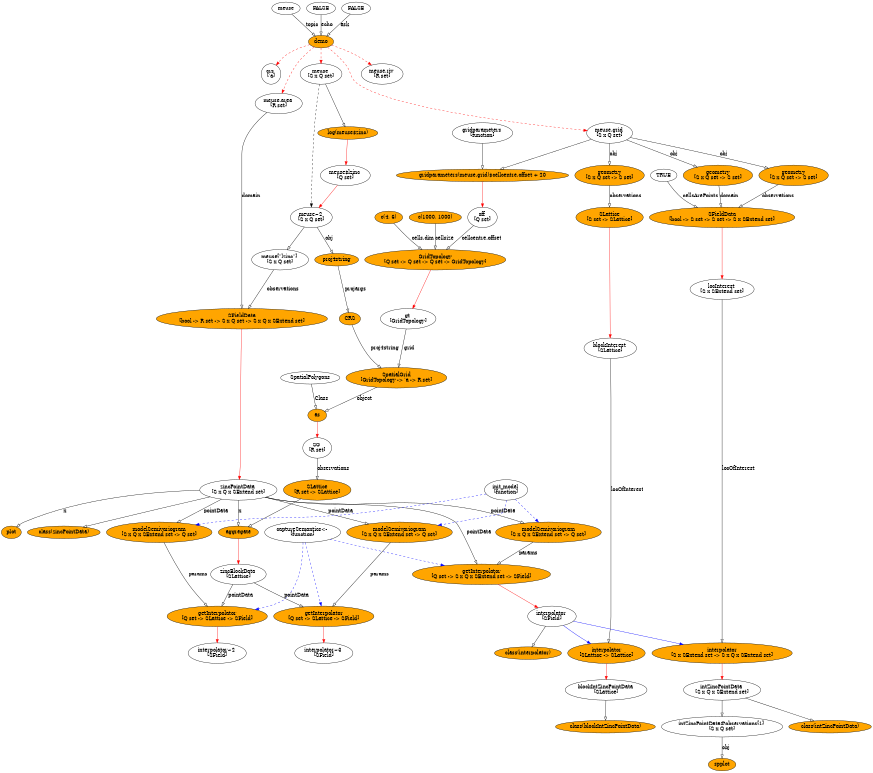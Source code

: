digraph f {
	graph [bgcolor=transparent, fontcolor=black, ratio=fill, splines=TRUE, rank=same, size="5.8125,5.15625", rankdir=TB];
	node [label="\N", shape=ellipse, fixedsize=FALSE, fillcolor=white, style=filled, color=black, fontcolor=black, fontsize=14, height="0.5", width="0.75"];
	edge [headport=center, style=solid, arrowhead=normal, color=black, dir=none, weight="1.0", fontcolor=black, arrowtail=none, fontsize=14, labelfontsize=11, arrowsize=1, minlen=1];
	graph [bb="0,0,2328.8,2062"];
	fcall_uNQiSt [label=demo, fillcolor=orange, width="0.89573", pos="844.52,1954"];
	lt_eARuvp [label=meuse, width="0.98203", pos="743.52,2044"];
	lt_ePf6qR [label=FALSE, width="1.1187", pos="844.52,2044"];
	lt_jKTfEG [label=FALSE, width="1.1187", pos="949.52,2044"];
	crs [label="crs \n['a]", height="0.8171", pos="698.52,1868"];
	meuse [label="meuse \n[S x Q set]", height="0.8171", width="1.4851", pos="844.52,1868"];
	"meuse.area" [label="meuse.area \n[R set]", height="0.8171", width="1.6115", pos="648.52,1790"];
	"meuse.grid" [label="meuse.grid \n[S x Q set]", height="0.8171", width="1.5903", pos="1627.5,1712"];
	"meuse.riv" [label="meuse.riv \n[R set]", height="0.8171", width="1.4521", pos="1017.5,1868"];
	"meuse~2" [label="meuse~2 \n[S x Q set]", height="0.8171", width="1.4851", pos="820.52,1484"];
	"meuse$lzinc" [label="meuse$lzinc \n[Q set]", height="0.8171", width="1.7537", pos="911.52,1598"];
	fcall_ygY4py [label="log(meuse$zinc)", fillcolor=orange, width="2.0888", pos="920.52,1712"];
	zincPointData [label="zincPointData \n[S x Q x SExtend set]", height="0.8171", width="2.6996", pos="640.52,756"];
	fcall_40Baun [label="SFieldData\n[bool -> R set -> S x Q set -> S x Q x SExtend set]", fillcolor=orange, height="0.8171", width="5.8964", pos="642.52,1214"];
	"meuse[\"lzinc\"]" [label="meuse[\"lzinc\"] \n[S x Q set]", height="0.8171", width="2.0137", pos="750.52,1370"];
	fcall_QUg9R4 [label="class(zincPointData)", fillcolor=orange, width="2.5131", pos="173.52,642"];
	fcall_l7ciQW [label=plot, fillcolor=orange, pos="28.516,642"];
	interpolator [label="interpolator \n[SField]", height="0.8171", width="1.6524", pos="1421.5,414"];
	fcall_ZqtvAE [label="getInterpolator\n[Q set -> S x Q x SExtend set -> SField]", fillcolor=orange, height="0.8171", width="4.7569", pos="1279.5,528"];
	fcall_8HJWnl [label="modelSemivariogram\n[S x Q x SExtend set -> Q set]", fillcolor=orange, height="0.8171", width="3.6502", pos="1464.5,642"];
	init_model [label="init_model \n[function]", height="0.8171", width="1.5651", pos="1355.5,756"];
	"captureSemantics<-" [label="captureSemantics<- \n[function]", height="0.8171", width="2.5623", pos="809.52,642"];
	fcall_b3ux3D [label="class(interpolator)", fillcolor=orange, width="2.254", pos="1409.5,316"];
	locInterest [label="locInterest \n[S x SExtend set]", height="0.8171", width="2.2267", pos="1927.5,1292"];
	fcall_A1SrEm [label="SFieldData\n[bool -> S set -> S set -> S x SExtend set]", fillcolor=orange, height="0.8171", width="4.9216", pos="1927.5,1484"];
	fcall_ykZQCb [label="geometry\n[S x Q set -> S set]", fillcolor=orange, height="0.8171", width="2.399", pos="2130.5,1598"];
	fcall_tjx2Ti [label="geometry\n[S x Q set -> S set]", fillcolor=orange, height="0.8171", width="2.399", pos="1927.5,1598"];
	lt_ET3hMU [label=TRUE, width="1.0034", pos="1777.5,1598"];
	intZincPointData [label="intZincPointData \n[S x Q x SExtend set]", height="0.8171", width="2.6996", pos="1929.5,218"];
	fcall_nm3ZQG [label="interpolator\n[S x SExtend set -> S x Q x SExtend set]", fillcolor=orange, height="0.8171", width="4.8141", pos="1927.5,316"];
	fcall_uyX5bE [label="class(intZincPointData)", fillcolor=orange, width="2.8437", pos="2220.5,120"];
	fcall_h0Qt0C [label=spplot, fillcolor=orange, width="0.9534", pos="1929.5,18"];
	"intZincPointData@observations[1]" [label="intZincPointData@observations[1] \n[S x Q set]", height="0.8171", width="4.2315", pos="1929.5,120"];
	blockInterest [label="blockInterest \n[SLattice]", height="0.8171", width="1.812", pos="1631.5,1136"];
	fcall_qR4awT [label="SLattice\n[S set -> SLattice]", fillcolor=orange, height="0.8171", width="2.3152", pos="1629.5,1484"];
	fcall_uh2yNT [label="geometry\n[S x Q set -> S set]", fillcolor=orange, height="0.8171", width="2.399", pos="1627.5,1598"];
	blockIntZincPointData [label="blockIntZincPointData \n[SLattice]", height="0.8171", width="2.896", pos="1615.5,218"];
	fcall_mYnAB2 [label="interpolator\n[SLattice -> SLattice]", fillcolor=orange, height="0.8171", width="2.7043", pos="1618.5,316"];
	fcall_sqhxcS [label="class(blockIntZincPointData)", fillcolor=orange, width="3.4547", pos="1615.5,120"];
	off [label="off \n[Q set]", height="0.8171", width="1.0628", pos="1298.5,1484"];
	fcall_5DySXE [label="gridparameters(meuse.grid)$cellcentre.offset + 20", fillcolor=orange, width="5.6764", pos="1298.5,1598"];
	gridparameters [label="gridparameters \n[function]", height="0.8171", width="2.0299", pos="1298.5,1712"];
	gt [label="gt \n[GridTopology]", height="0.8171", width="2.0631", pos="1104.5,1214"];
	fcall_iG9Myr [label="GridTopology\n[Q set -> Q set -> Q set -> GridTopology]", fillcolor=orange, height="0.8171", width="4.9289", pos="1168.5,1370"];
	fcall_5ZKBKX [label="c(1000, 1000)", fillcolor=orange, width="1.8085", pos="1168.5,1484"];
	fcall_ej29a0 [label="c(4, 6)", fillcolor=orange, width="1.0033", pos="1041.5,1484"];
	SG [label="SG \n[R set]", height="0.8171", width="1.0413", pos="853.52,870"];
	fcall_7Ns5ko [label=as, fillcolor=orange, pos="853.52,956"];
	fcall_8y62Jc [label="SpatialGrid\n[GridTopology -> 'a -> R set]", fillcolor=orange, height="0.8171", width="3.5967", pos="1029.5,1058"];
	fcall_wk8MaH [label=CRS, fillcolor=orange, width="0.80952", pos="953.52,1214"];
	fcall_mGiKcs [label=proj4string, fillcolor=orange, width="1.478", pos="903.52,1370"];
	lt_E3bFO2 [label=SpatialPolygons, width="2.039", pos="792.52,1058"];
	zincBlockData [label="zincBlockData \n[SLattice]", height="0.8171", width="2.0085", pos="640.52,528"];
	fcall_bUkgbT [label=aggregate, fillcolor=orange, width="1.3412", pos="640.52,642"];
	fcall_lZj0nh [label="SLattice\n[R set -> SLattice]", fillcolor=orange, height="0.8171", width="2.3443", pos="853.52,756"];
	"interpolator~2" [label="interpolator~2 \n[SField]", height="0.8171", width="1.9483", pos="584.52,316"];
	fcall_OoZPPP [label="getInterpolator\n[Q set -> SLattice -> SField]", fillcolor=orange, height="0.8171", width="3.4724", pos="584.52,414"];
	fcall_uec9Fj [label="modelSemivariogram\n[S x Q x SExtend set -> Q set]", fillcolor=orange, height="0.8171", width="3.6502", pos="429.52,642"];
	"interpolator~3" [label="interpolator~3 \n[SField]", height="0.8171", width="1.9483", pos="869.52,316"];
	fcall_HgaauJ [label="getInterpolator\n[Q set -> SLattice -> SField]", fillcolor=orange, height="0.8171", width="3.4724", pos="869.52,414"];
	fcall_PoEM52 [label="modelSemivariogram\n[S x Q x SExtend set -> Q set]", fillcolor=orange, height="0.8171", width="3.6502", pos="1067.5,642"];
	fcall_uNQiSt -> crs:center [style=dashed, color=red, dir=forward, weight=1, pos="e,714.69,1891.6 814.58,1947 793.23,1941.7 764.53,1932.6 742.52,1918 734.91,1913 727.77,1906.3 721.55,1899.5"];
	fcall_uNQiSt -> meuse:center [style=dashed, color=red, dir=forward, weight=1, pos="e,844.52,1897.6 844.52,1935.6 844.52,1927.5 844.52,1917.4 844.52,1907.6"];
	fcall_uNQiSt -> "meuse.area":center [style=dashed, color=red, dir=forward, weight=1, pos="e,691.38,1810.1 826.6,1938.9 813.53,1928.2 795.7,1913 781.52,1898 758.21,1873.4 760.35,1859.9 734.52,1838 724.28,1829.3 712.18,1821.5\
 700.35,1814.9"];
	fcall_uNQiSt -> "meuse.grid":center [style=dashed, color=red, dir=forward, weight=1, pos="e,1572.7,1721 862.03,1938.8 874.84,1928 892.37,1912.7 906.52,1898 930.36,1873.2 925.9,1855.6 955.52,1838 1007.6,1807.1 1404.4,1745.9\
 1562.7,1722.5"];
	fcall_uNQiSt -> "meuse.riv":center [style=dashed, color=red, dir=forward, weight=1, pos="e,987.43,1892.1 873.19,1945.3 893.87,1939.2 922.13,1929.7 945.52,1918 956.92,1912.3 968.64,1905 979.22,1897.8"];
	lt_eARuvp -> fcall_uNQiSt:center [arrowhead=onormal, dir=forward, weight=1, label=topic, pos="e,827.64,1969.7 760.65,2028.1 776.85,2014 801.35,1992.6 819.69,1976.6", lp="817.51,1999"];
	lt_ePf6qR -> fcall_uNQiSt:center [arrowhead=onormal, dir=forward, weight=1, label=echo, pos="e,844.52,1972.1 844.52,2025.6 844.52,2013.2 844.52,1996.4 844.52,1982.2", lp="857.73,1999"];
	lt_jKTfEG -> fcall_uNQiSt:center [arrowhead=onormal, dir=forward, weight=1, label=ask, pos="e,861.9,1969.6 931.23,2027.7 914.16,2013.4 888.54,1991.9 869.58,1976", lp="915.85,1999"];
	meuse -> "meuse~2":center [style=dashed, dir=forward, weight=1, pos="e,822.28,1513.5 842.66,1838.2 841.03,1812.9 838.6,1775 836.52,1742 831.63,1664.5 826.01,1573.9 822.9,1523.6"];
	meuse -> fcall_ygY4py:center [arrowhead=onormal, dir=forward, weight=1, pos="e,912,1730.3 858.1,1839.5 872.08,1811.1 893.7,1767.3 907.48,1739.4"];
	"meuse.area" -> fcall_40Baun:center [arrowhead=onormal, dir=forward, weight=1, label=domain, pos="e,642.52,1243.7 646.49,1760.5 644.74,1733.6 642.52,1692.1 642.52,1656 642.52,1656 642.52,1656 642.52,1369 642.52,1329.7 642.52,1284.8\
 642.52,1253.7", lp="663.51,1541"];
	"meuse.grid" -> fcall_ykZQCb:center [arrowhead=onormal, dir=forward, weight=1, label=obj, pos="e,2065,1617.2 1680.8,1700.8 1756.8,1686 1900.9,1657.1 2022.5,1628 2033.1,1625.5 2044.2,1622.7 2055.1,1619.8", lp="1945.5,1655"];
	"meuse.grid" -> fcall_tjx2Ti:center [arrowhead=onormal, dir=forward, weight=1, label=obj, pos="e,1870.7,1620.2 1673.1,1694 1723.1,1675.3 1804,1645.1 1861.1,1623.8", lp="1804.5,1655"];
	"meuse.grid" -> fcall_uh2yNT:center [arrowhead=onormal, dir=forward, weight=1, label=obj, pos="e,1627.5,1627.5 1627.5,1682.4 1627.5,1668.9 1627.5,1652.5 1627.5,1637.8", lp="1636.5,1655"];
	"meuse.grid" -> fcall_5DySXE:center [arrowhead=onormal, dir=forward, weight=1, pos="e,1347.2,1615.6 1580.4,1695 1521.4,1674.9 1420.4,1640.5 1356.7,1618.8"];
	"meuse~2" -> "meuse[\"lzinc\"]":center [arrowhead=onormal, dir=forward, weight=1, pos="e,767.79,1398.6 803.57,1455.9 794.42,1441.2 783.01,1423 773.11,1407.1"];
	"meuse~2" -> fcall_mGiKcs:center [arrowhead=onormal, dir=forward, weight=1, label=obj, pos="e,891.2,1387.6 840.19,1456.5 853.78,1438.1 871.75,1413.9 885.07,1395.9", lp="876.46,1427"];
	"meuse$lzinc" -> "meuse~2":center [color=red, dir=forward, weight=1, pos="e,841.82,1511.2 889.72,1570.2 877.25,1554.8 861.48,1535.4 848.15,1519"];
	fcall_ygY4py -> "meuse$lzinc":center [color=red, dir=forward, weight=1, pos="e,913.81,1627.5 919.15,1694 917.95,1679.1 916.16,1656.8 914.61,1637.5"];
	zincPointData -> fcall_QUg9R4:center [arrowhead=onormal, dir=forward, weight=1, pos="e,226.72,656.6 564.56,737.45 493.22,720.88 383.52,695.18 288.52,672 271.63,667.88 253.37,663.32 236.48,659.07"];
	zincPointData -> fcall_l7ciQW:center [arrowhead=onormal, dir=forward, weight=1, label=x, pos="e,45.536,656.43 543.63,753.24 428.2,748.36 231.17,731.14 73.516,672 66.851,669.5 60.146,665.9 54.022,662.08", lp="197.02,699"];
	zincPointData -> fcall_8HJWnl:center [arrowhead=onormal, dir=forward, weight=1, label=pointData, pos="e,1401.5,667.89 710.54,735.44 726.52,731.67 743.51,728.22 759.52,726 979.78,695.52 1040.4,745.95 1259.5,708 1304.5,700.22 1353.2\
,685.06 1391.8,671.34", lp="1362.1,699"];
	zincPointData -> fcall_ZqtvAE:center [arrowhead=onormal, dir=forward, weight=1, label=pointData, pos="e,1273.6,557.58 711.92,735.89 727.52,732.19 744.01,728.65 759.52,726 858.36,709.1 1125.8,730.18 1207.5,672 1242.3,647.23 1261.3,\
600.7 1270.9,567.44", lp="1282.1,642"];
	zincPointData -> fcall_bUkgbT:center [arrowhead=onormal, dir=forward, weight=1, label=x, pos="e,640.52,660.32 640.52,726.45 640.52,709.33 640.52,687.66 640.52,670.7", lp="644.02,699"];
	zincPointData -> fcall_uec9Fj:center [arrowhead=onormal, dir=forward, weight=1, label=pointData, pos="e,479.15,669.35 593.69,730.14 562.62,713.65 521.58,691.87 488.32,674.21", lp="576.12,699"];
	zincPointData -> fcall_PoEM52:center [arrowhead=onormal, dir=forward, weight=1, label=pointData, pos="e,984.28,664.83 712.47,736.13 784.49,717.24 895.64,688.08 974.36,667.43", lp="908.12,699"];
	fcall_40Baun -> zincPointData:center [color=red, dir=forward, weight=1, pos="e,640.52,785.54 641.92,1184.3 641.33,1153.4 640.52,1102.7 640.52,1059 640.52,1059 640.52,1059 640.52,869 640.52,844.6 640.52,817.22\
 640.52,795.63"];
	"meuse[\"lzinc\"]" -> fcall_40Baun:center [arrowhead=onormal, dir=forward, weight=1, label=observations, pos="e,662.39,1243.3 731.21,1341.5 713.61,1316.4 687.5,1279.1 668.16,1251.6", lp="751.9,1292"];
	interpolator -> fcall_b3ux3D:center [arrowhead=onormal, dir=forward, weight=1, pos="e,1411.7,334.15 1417.9,384.46 1416.4,371.68 1414.5,356.68 1412.9,344.08"];
	interpolator -> fcall_nm3ZQG:center [color=blue, dir=forward, weight=1, pos="e,1814.7,338.4 1476.6,402.54 1554.9,387.7 1700.2,360.13 1804.7,340.3"];
	interpolator -> fcall_mYnAB2:center [color=blue, dir=forward, weight=1, pos="e,1568.4,341.41 1463.3,392.64 1491.1,379.07 1528.1,361.04 1559,345.98"];
	fcall_ZqtvAE -> interpolator:center [color=red, dir=forward, weight=1, pos="e,1390.8,439.2 1315,499.03 1335.7,482.71 1361.8,462.12 1383,445.4"];
	fcall_8HJWnl -> fcall_ZqtvAE:center [arrowhead=onormal, dir=forward, weight=1, label=params, pos="e,1324.8,556.39 1420.2,614.17 1394.2,598.41 1361,578.36 1333.5,561.68", lp="1403.7,585"];
	init_model -> fcall_8HJWnl:center [style=dashed, color=blue, dir=forward, weight=1, pos="e,1437.3,670.93 1380.5,729.3 1395.2,714.18 1414.1,694.84 1430.2,678.31"];
	init_model -> fcall_uec9Fj:center [style=dashed, color=blue, dir=forward, weight=1, pos="e,522.65,662.76 1303.2,745.02 1224.6,730.44 1071.1,703.56 939.52,690 781.48,673.71 740.26,690.84 582.52,672 566.4,670.08 549.43,\
667.46 532.89,664.58"];
	init_model -> fcall_PoEM52:center [style=dashed, color=blue, dir=forward, weight=1, pos="e,1165.8,661.61 1355.8,726.48 1354.4,713.6 1350.4,699.23 1340.5,690 1321.4,672.24 1250.2,676.37 1224.5,672 1208.8,669.33 1192.2,\
666.39 1175.9,663.44"];
	"captureSemantics<-" -> fcall_ZqtvAE:center [style=dashed, color=blue, dir=forward, weight=1, pos="e,1180.2,552.03 880.64,623.23 895.77,619.49 911.67,615.59 926.52,612 1008,592.32 1100.3,570.65 1170,554.38"];
	"captureSemantics<-" -> fcall_OoZPPP:center [style=dashed, color=blue, dir=forward, weight=1, pos="e,681.29,432.69 814.49,612.44 819.55,573.29 822.05,503.15 784.52,462 777.49,454.3 735.17,443.83 691.26,434.73"];
	"captureSemantics<-" -> fcall_HgaauJ:center [style=dashed, color=blue, dir=forward, weight=1, pos="e,861.98,443.39 817.12,612.38 827.85,571.96 847.46,498.09 859.41,453.08"];
	locInterest -> fcall_nm3ZQG:center [arrowhead=onormal, dir=forward, weight=1, label=locOfInterest, pos="e,1927.5,345.56 1927.5,1262.3 1927.5,1231.4 1927.5,1180.7 1927.5,1137 1927.5,1137 1927.5,1137 1927.5,413 1927.5,394.23 1927.5,373.39\
 1927.5,355.94", lp="1964.4,813"];
	fcall_A1SrEm -> locInterest:center [color=red, dir=forward, weight=1, pos="e,1927.5,1321.6 1927.5,1454.6 1927.5,1422 1927.5,1368.3 1927.5,1331.9"];
	fcall_ykZQCb -> fcall_A1SrEm:center [arrowhead=onormal, dir=forward, weight=1, label=observations, pos="e,1977.2,1512.4 2086.5,1572.7 2057.1,1556.5 2018,1534.9 1986,1517.3", lp="2076.9,1541"];
	fcall_tjx2Ti -> fcall_A1SrEm:center [arrowhead=onormal, dir=forward, weight=1, label=domain, pos="e,1927.5,1513.5 1927.5,1568.4 1927.5,1554.9 1927.5,1538.5 1927.5,1523.8", lp="1948.5,1541"];
	lt_ET3hMU -> fcall_A1SrEm:center [arrowhead=onormal, dir=forward, weight=1, label=cellsArePoints, pos="e,1872.6,1512.1 1791,1581 1803.3,1567 1822.5,1546.6 1841.9,1532 1848.7,1526.9 1856.1,1521.9 1863.7,1517.3", lp="1883.3,1541"];
	intZincPointData -> fcall_uyX5bE:center [arrowhead=onormal, dir=forward, weight=1, pos="e,2174.5,136.17 1993.7,195.81 2044.9,178.92 2115.9,155.51 2164.8,139.39"];
	intZincPointData -> "intZincPointData@observations[1]":center [arrowhead=onormal, dir=forward, weight=1, pos="e,1929.5,149.6 1929.5,188.46 1929.5,179.45 1929.5,169.33 1929.5,159.74"];
	fcall_nm3ZQG -> intZincPointData:center [color=red, dir=forward, weight=1, pos="e,1928.9,247.6 1928.1,286.46 1928.3,277.45 1928.5,267.33 1928.7,257.74"];
	"intZincPointData@observations[1]" -> fcall_h0Qt0C:center [arrowhead=onormal, dir=forward, weight=1, label=obj, pos="e,1929.5,36.07 1929.5,90.344 1929.5,76.5 1929.5,59.968 1929.5,46.305", lp="1938.5,63"];
	blockInterest -> fcall_mYnAB2:center [arrowhead=onormal, dir=forward, weight=1, label=locOfInterest, pos="e,1625.8,345.36 1632.5,1106.5 1633.4,1079.5 1634.5,1038 1634.5,1002 1634.5,1002 1634.5,1002 1634.5,413 1634.5,393.79 1631.4,372.71\
 1627.9,355.21", lp="1671.4,756"];
	fcall_qR4awT -> blockInterest:center [color=red, dir=forward, weight=1, pos="e,1631.4,1165.6 1629.7,1454.4 1630,1392.5 1630.9,1246 1631.3,1175.8"];
	fcall_uh2yNT -> fcall_qR4awT:center [arrowhead=onormal, dir=forward, weight=1, label=observations, pos="e,1629,1513.5 1628,1568.4 1628.3,1554.9 1628.6,1538.5 1628.8,1523.8", lp="1664.9,1541"];
	blockIntZincPointData -> fcall_sqhxcS:center [arrowhead=onormal, dir=forward, weight=1, pos="e,1615.5,138.15 1615.5,188.46 1615.5,175.8 1615.5,160.98 1615.5,148.45"];
	fcall_mYnAB2 -> blockIntZincPointData:center [color=red, dir=forward, weight=1, pos="e,1616.4,247.6 1617.6,286.46 1617.3,277.45 1617,267.33 1616.7,257.74"];
	off -> fcall_iG9Myr:center [arrowhead=onormal, dir=forward, weight=1, label="cellcentre.offset", pos="e,1201.4,1399.3 1273.5,1461.4 1255.3,1445.7 1230.3,1424.2 1209.2,1406.1", lp="1286.4,1427"];
	fcall_5DySXE -> off:center [color=red, dir=forward, weight=1, pos="e,1298.5,1513.5 1298.5,1580 1298.5,1565.1 1298.5,1542.8 1298.5,1523.5"];
	gridparameters -> fcall_5DySXE:center [arrowhead=onormal, dir=forward, weight=1, pos="e,1298.5,1616.3 1298.5,1682.4 1298.5,1665.3 1298.5,1643.7 1298.5,1626.7"];
	gt -> fcall_8y62Jc:center [arrowhead=onormal, dir=forward, weight=1, label=grid, pos="e,1043.3,1087.3 1090.8,1184.8 1078.7,1160 1061.1,1123.8 1047.8,1096.5", lp="1091.8,1136"];
	fcall_iG9Myr -> gt:center [color=red, dir=forward, weight=1, pos="e,1116.2,1243.2 1156.6,1340.4 1146.4,1315.7 1131.4,1279.8 1120.2,1252.7"];
	fcall_5ZKBKX -> fcall_iG9Myr:center [arrowhead=onormal, dir=forward, weight=1, label=cellsize, pos="e,1168.5,1399.5 1168.5,1466 1168.5,1451.1 1168.5,1428.8 1168.5,1409.5", lp="1189.5,1427"];
	fcall_ej29a0 -> fcall_iG9Myr:center [arrowhead=onormal, dir=forward, weight=1, label="cells.dim", pos="e,1135.6,1398.9 1058,1467.9 1072.5,1454.6 1094.3,1434.9 1113.6,1418 1118.2,1413.9 1123.1,1409.7 1128,1405.5", lp="1140,1427"];
	SG -> fcall_lZj0nh:center [arrowhead=onormal, dir=forward, weight=1, label=observations, pos="e,853.52,785.5 853.52,840.45 853.52,826.89 853.52,810.48 853.52,795.81", lp="888.9,813"];
	fcall_7Ns5ko -> SG:center [color=red, dir=forward, weight=1, pos="e,853.52,899.63 853.52,937.6 853.52,929.46 853.52,919.43 853.52,909.65"];
	fcall_8y62Jc -> fcall_7Ns5ko:center [arrowhead=onormal, dir=forward, weight=1, label=object, pos="e,873.45,968.33 982.81,1030.5 950.93,1012.3 909.69,988.92 882.46,973.45", lp="964.62,1001"];
	fcall_wk8MaH -> fcall_8y62Jc:center [arrowhead=onormal, dir=forward, weight=1, label=proj4string, pos="e,1002.4,1087 957.04,1195.8 962.01,1174 972.38,1135.5 989.08,1106 991.17,1102.3 993.57,1098.6 996.14,1095.1", lp="1020.2,1136"];
	fcall_mGiKcs -> fcall_wk8MaH:center [arrowhead=onormal, dir=forward, weight=1, label=projargs, pos="e,947.95,1232.1 909.06,1351.9 917.73,1325.2 934.58,1273.3 944.86,1241.7", lp="960.45,1292"];
	lt_E3bFO2 -> fcall_7Ns5ko:center [arrowhead=onormal, dir=forward, weight=1, label=Class, pos="e,843.72,973.05 802.86,1040 812.59,1024.1 827.26,1000 838.32,981.91", lp="847.68,1001"];
	zincBlockData -> fcall_OoZPPP:center [arrowhead=onormal, dir=forward, weight=1, label=pointData, pos="e,598.71,443.39 626.53,499.03 619.5,484.97 610.88,467.74 603.29,452.54", lp="644.12,471"];
	zincBlockData -> fcall_HgaauJ:center [arrowhead=onormal, dir=forward, weight=1, label=pointData, pos="e,816.74,440.81 685.76,504.87 720.63,487.82 769.24,464.04 807.7,445.23", lp="797.12,471"];
	fcall_bUkgbT -> zincBlockData:center [color=red, dir=forward, weight=1, pos="e,640.52,557.52 640.52,623.99 640.52,609.05 640.52,586.76 640.52,567.53"];
	fcall_lZj0nh -> fcall_bUkgbT:center [arrowhead=onormal, dir=forward, weight=1, pos="e,667.38,657.13 808.08,731.11 768.83,710.47 712.86,681.04 676.6,661.98"];
	fcall_OoZPPP -> "interpolator~2":center [color=red, dir=forward, weight=1, pos="e,584.52,345.6 584.52,384.46 584.52,375.45 584.52,365.33 584.52,355.74"];
	fcall_uec9Fj -> fcall_OoZPPP:center [arrowhead=onormal, dir=forward, weight=1, label=params, pos="e,560.59,443.15 445.69,612.68 462.76,583.36 490.89,536.53 518.09,498 529.21,482.25 542.32,465.52 553.94,451.25", lp="538.73,528"];
	fcall_HgaauJ -> "interpolator~3":center [color=red, dir=forward, weight=1, pos="e,869.52,345.6 869.52,384.46 869.52,375.45 869.52,365.33 869.52,355.74"];
	fcall_PoEM52 -> fcall_HgaauJ:center [arrowhead=onormal, dir=forward, weight=1, label=params, pos="e,894.19,443.17 1042.8,612.83 1006.9,571.87 940.35,495.85 900.98,450.91", lp="1015.7,528"];
}
